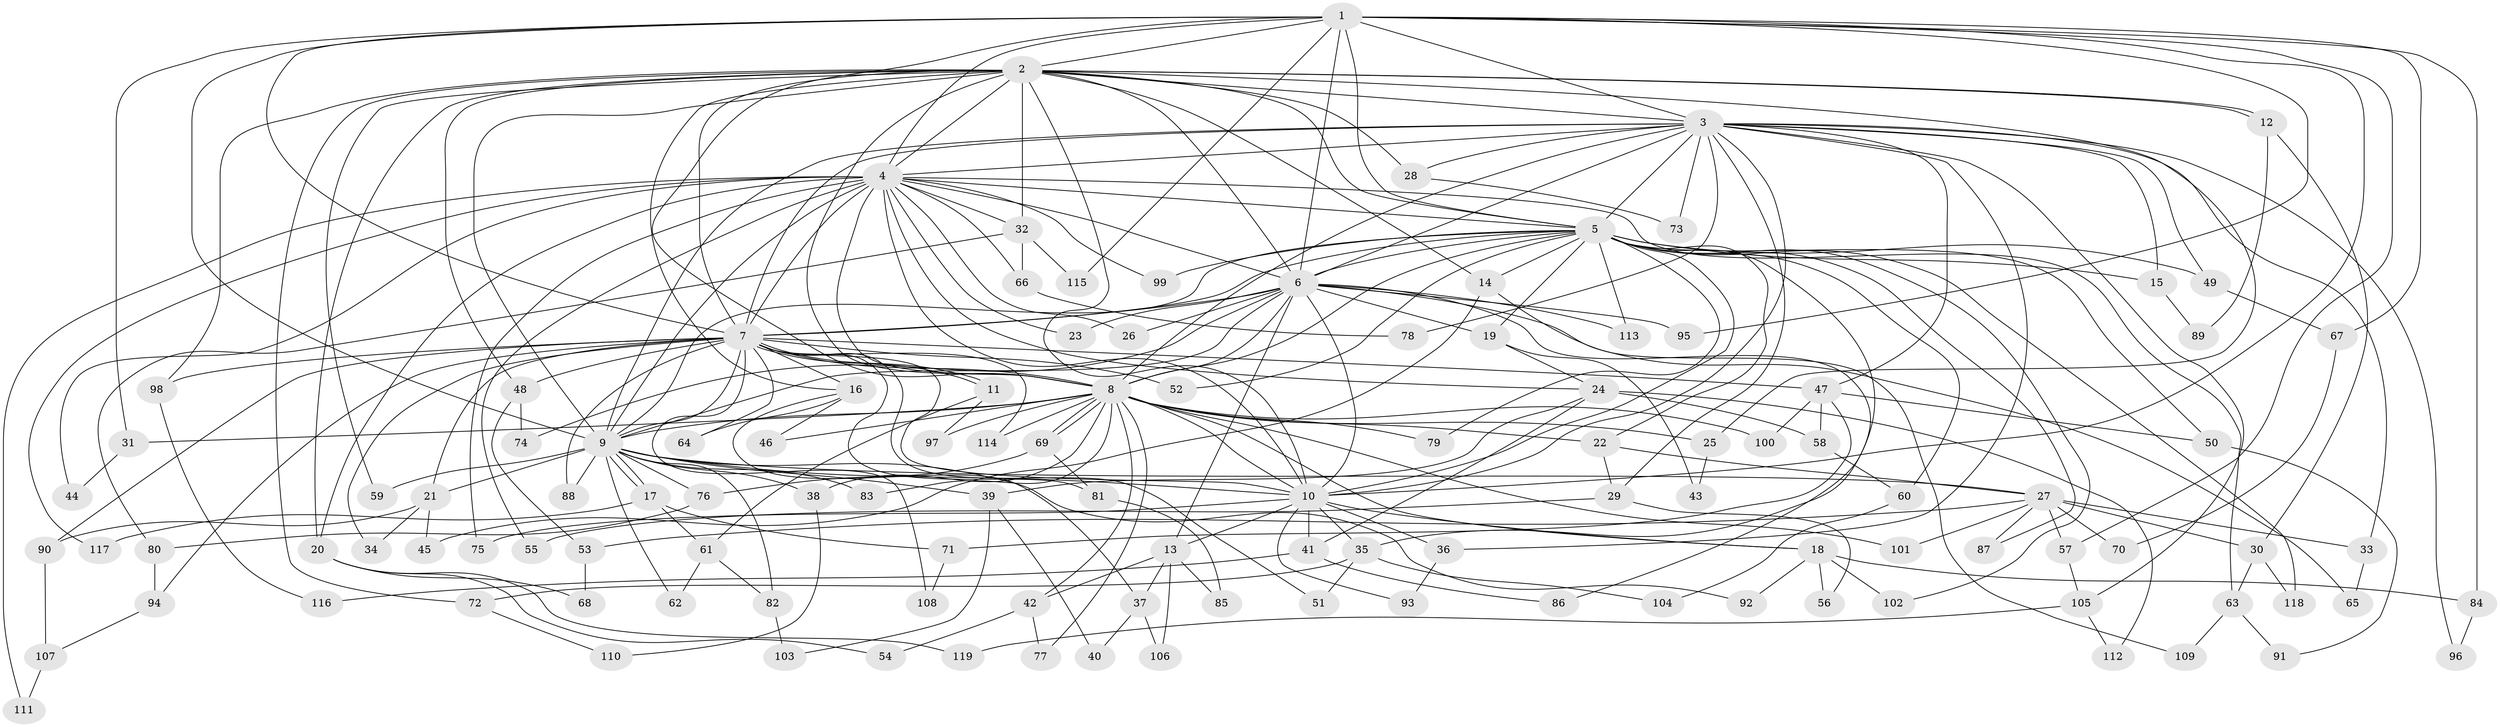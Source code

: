 // Generated by graph-tools (version 1.1) at 2025/49/03/09/25 03:49:32]
// undirected, 119 vertices, 263 edges
graph export_dot {
graph [start="1"]
  node [color=gray90,style=filled];
  1;
  2;
  3;
  4;
  5;
  6;
  7;
  8;
  9;
  10;
  11;
  12;
  13;
  14;
  15;
  16;
  17;
  18;
  19;
  20;
  21;
  22;
  23;
  24;
  25;
  26;
  27;
  28;
  29;
  30;
  31;
  32;
  33;
  34;
  35;
  36;
  37;
  38;
  39;
  40;
  41;
  42;
  43;
  44;
  45;
  46;
  47;
  48;
  49;
  50;
  51;
  52;
  53;
  54;
  55;
  56;
  57;
  58;
  59;
  60;
  61;
  62;
  63;
  64;
  65;
  66;
  67;
  68;
  69;
  70;
  71;
  72;
  73;
  74;
  75;
  76;
  77;
  78;
  79;
  80;
  81;
  82;
  83;
  84;
  85;
  86;
  87;
  88;
  89;
  90;
  91;
  92;
  93;
  94;
  95;
  96;
  97;
  98;
  99;
  100;
  101;
  102;
  103;
  104;
  105;
  106;
  107;
  108;
  109;
  110;
  111;
  112;
  113;
  114;
  115;
  116;
  117;
  118;
  119;
  1 -- 2;
  1 -- 3;
  1 -- 4;
  1 -- 5;
  1 -- 6;
  1 -- 7;
  1 -- 8;
  1 -- 9;
  1 -- 10;
  1 -- 31;
  1 -- 57;
  1 -- 67;
  1 -- 84;
  1 -- 95;
  1 -- 115;
  2 -- 3;
  2 -- 4;
  2 -- 5;
  2 -- 6;
  2 -- 7;
  2 -- 8;
  2 -- 9;
  2 -- 10;
  2 -- 12;
  2 -- 12;
  2 -- 14;
  2 -- 16;
  2 -- 20;
  2 -- 25;
  2 -- 28;
  2 -- 32;
  2 -- 48;
  2 -- 59;
  2 -- 72;
  2 -- 98;
  3 -- 4;
  3 -- 5;
  3 -- 6;
  3 -- 7;
  3 -- 8;
  3 -- 9;
  3 -- 10;
  3 -- 15;
  3 -- 28;
  3 -- 29;
  3 -- 33;
  3 -- 36;
  3 -- 47;
  3 -- 49;
  3 -- 73;
  3 -- 78;
  3 -- 96;
  3 -- 105;
  4 -- 5;
  4 -- 6;
  4 -- 7;
  4 -- 8;
  4 -- 9;
  4 -- 10;
  4 -- 20;
  4 -- 23;
  4 -- 24;
  4 -- 26;
  4 -- 32;
  4 -- 44;
  4 -- 55;
  4 -- 63;
  4 -- 66;
  4 -- 75;
  4 -- 99;
  4 -- 111;
  4 -- 117;
  5 -- 6;
  5 -- 7;
  5 -- 8;
  5 -- 9;
  5 -- 10;
  5 -- 14;
  5 -- 15;
  5 -- 19;
  5 -- 22;
  5 -- 35;
  5 -- 49;
  5 -- 50;
  5 -- 52;
  5 -- 60;
  5 -- 79;
  5 -- 87;
  5 -- 99;
  5 -- 102;
  5 -- 113;
  5 -- 118;
  6 -- 7;
  6 -- 8;
  6 -- 9;
  6 -- 10;
  6 -- 13;
  6 -- 19;
  6 -- 23;
  6 -- 26;
  6 -- 65;
  6 -- 74;
  6 -- 86;
  6 -- 95;
  6 -- 113;
  7 -- 8;
  7 -- 9;
  7 -- 10;
  7 -- 11;
  7 -- 11;
  7 -- 16;
  7 -- 21;
  7 -- 34;
  7 -- 47;
  7 -- 48;
  7 -- 51;
  7 -- 52;
  7 -- 64;
  7 -- 81;
  7 -- 88;
  7 -- 90;
  7 -- 94;
  7 -- 98;
  7 -- 108;
  7 -- 114;
  8 -- 9;
  8 -- 10;
  8 -- 18;
  8 -- 22;
  8 -- 25;
  8 -- 31;
  8 -- 38;
  8 -- 42;
  8 -- 46;
  8 -- 69;
  8 -- 69;
  8 -- 77;
  8 -- 79;
  8 -- 83;
  8 -- 97;
  8 -- 100;
  8 -- 101;
  8 -- 114;
  9 -- 10;
  9 -- 17;
  9 -- 17;
  9 -- 21;
  9 -- 27;
  9 -- 38;
  9 -- 39;
  9 -- 59;
  9 -- 62;
  9 -- 76;
  9 -- 82;
  9 -- 83;
  9 -- 88;
  9 -- 92;
  10 -- 13;
  10 -- 18;
  10 -- 35;
  10 -- 36;
  10 -- 41;
  10 -- 75;
  10 -- 93;
  11 -- 61;
  11 -- 97;
  12 -- 30;
  12 -- 89;
  13 -- 37;
  13 -- 42;
  13 -- 85;
  13 -- 106;
  14 -- 45;
  14 -- 109;
  15 -- 89;
  16 -- 37;
  16 -- 46;
  16 -- 64;
  17 -- 61;
  17 -- 71;
  17 -- 117;
  18 -- 56;
  18 -- 84;
  18 -- 92;
  18 -- 102;
  19 -- 24;
  19 -- 43;
  20 -- 54;
  20 -- 68;
  20 -- 119;
  21 -- 34;
  21 -- 45;
  21 -- 90;
  22 -- 27;
  22 -- 29;
  24 -- 39;
  24 -- 41;
  24 -- 58;
  24 -- 112;
  25 -- 43;
  27 -- 30;
  27 -- 33;
  27 -- 53;
  27 -- 57;
  27 -- 70;
  27 -- 87;
  27 -- 101;
  28 -- 73;
  29 -- 55;
  29 -- 56;
  30 -- 63;
  30 -- 118;
  31 -- 44;
  32 -- 66;
  32 -- 80;
  32 -- 115;
  33 -- 65;
  35 -- 51;
  35 -- 72;
  35 -- 104;
  36 -- 93;
  37 -- 40;
  37 -- 106;
  38 -- 110;
  39 -- 40;
  39 -- 103;
  41 -- 86;
  41 -- 116;
  42 -- 54;
  42 -- 77;
  47 -- 50;
  47 -- 58;
  47 -- 71;
  47 -- 100;
  48 -- 53;
  48 -- 74;
  49 -- 67;
  50 -- 91;
  53 -- 68;
  57 -- 105;
  58 -- 60;
  60 -- 104;
  61 -- 62;
  61 -- 82;
  63 -- 91;
  63 -- 109;
  66 -- 78;
  67 -- 70;
  69 -- 76;
  69 -- 81;
  71 -- 108;
  72 -- 110;
  76 -- 80;
  80 -- 94;
  81 -- 85;
  82 -- 103;
  84 -- 96;
  90 -- 107;
  94 -- 107;
  98 -- 116;
  105 -- 112;
  105 -- 119;
  107 -- 111;
}
